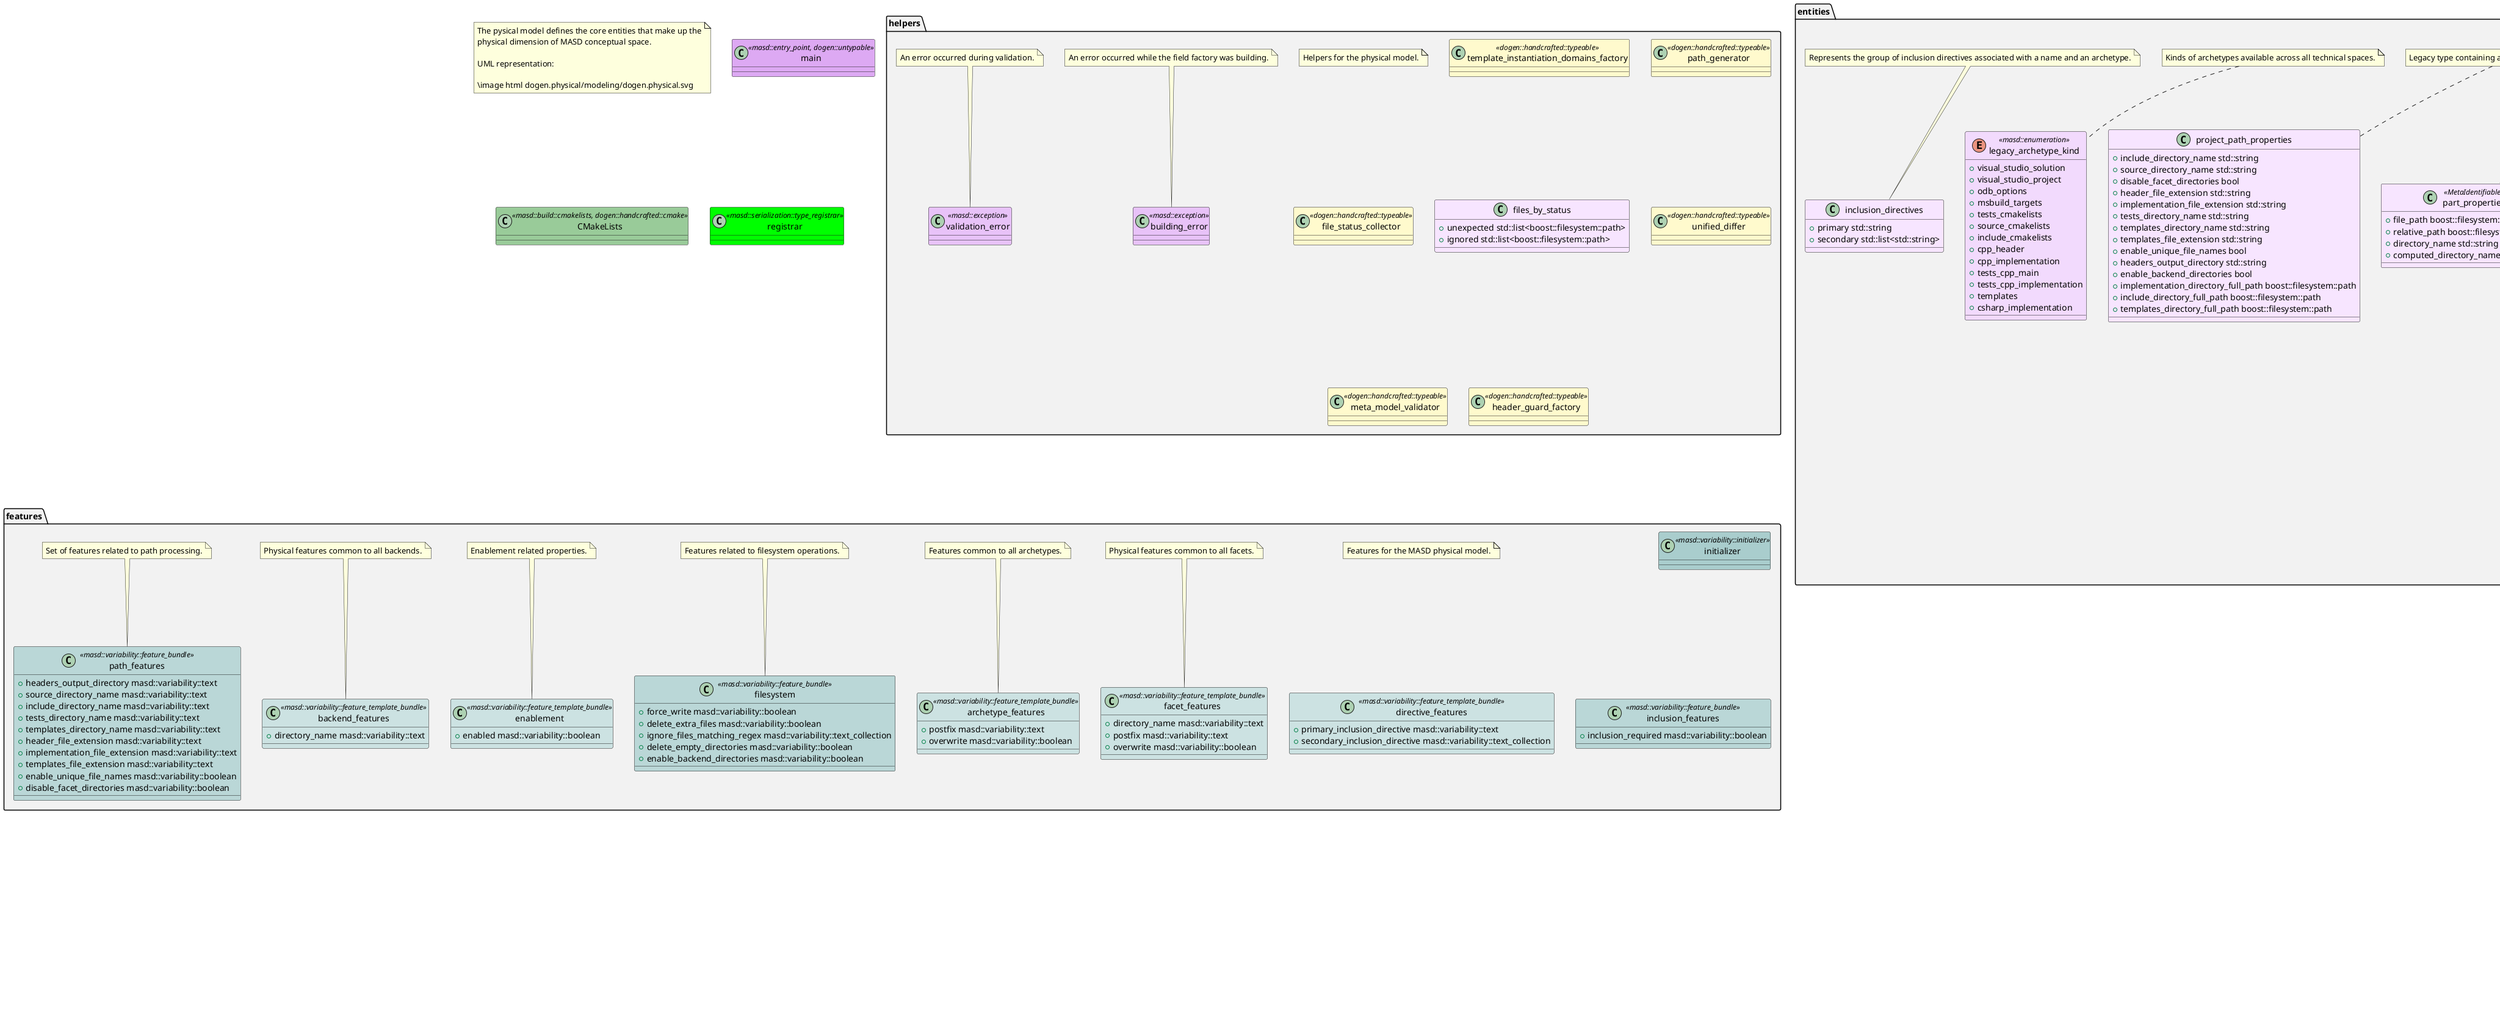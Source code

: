 @startuml
set namespaceSeparator ::
note as N1
The pysical model defines the core entities that make up the
physical dimension of MASD conceptual space.

UML representation:

\image html dogen.physical/modeling/dogen.physical.svg
end note

class main <<masd::entry_point, dogen::untypable>> #DDA9F3 {
}

class CMakeLists <<masd::build::cmakelists, dogen::handcrafted::cmake>> #99CB99 {
}

namespace helpers #F2F2F2 {
    note as helpers_1
Helpers for the physical model.
    end note

    class template_instantiation_domains_factory <<dogen::handcrafted::typeable>> #FFFACD {
    }

    class building_error <<masd::exception>> #E8C2F8 {
    }

    note top of  building_error
An error occurred while the field factory was building.
    end note

    class path_generator <<dogen::handcrafted::typeable>> #FFFACD {
    }

    class file_status_collector <<dogen::handcrafted::typeable>> #FFFACD {
    }

    class files_by_status #F7E5FF {
        +{field} unexpected std::list<boost::filesystem::path>
        +{field} ignored std::list<boost::filesystem::path>
    }

    class unified_differ <<dogen::handcrafted::typeable>> #FFFACD {
    }

    class meta_model_validator <<dogen::handcrafted::typeable>> #FFFACD {
    }

    class validation_error <<masd::exception>> #E8C2F8 {
    }

    note top of  validation_error
An error occurred during validation.
    end note

    class header_guard_factory <<dogen::handcrafted::typeable>> #FFFACD {
    }

}

namespace entities #F2F2F2 {
    note as entities_1
Defines the MASD physical space.
    end note

    class meta_model <<ContainingMetaElement>> #F7E5FF {
        +{field} template_instantiation_domains std::unordered_map<std::string, std::vector<std::string>>
        +{field} backends std::list<backend>
        +{field} indexed_names identification::entities::physical_meta_name_indices
    }

    note top of  meta_model
Describes the geometry of physical space.

Provides details of the backends available in the current instance of Dogen.
    end note

    class backend <<ContainingMetaElement, HasTechnicalSpace>> #F7E5FF {
        +{field} parts std::unordered_map<identification::entities::physical_meta_id, part>
        +{field} facets std::unordered_map<identification::entities::physical_meta_id, facet>
        +{field} archetypes std::unordered_map<identification::entities::physical_meta_id, archetype>
        +{field} archetype_kinds std::unordered_map<std::string, archetype_kind>
    }

    note top of  backend
Represents a meta-region in physical space with archetypes for a primary technical
space, and associated secondary technical spaces.
    end note

    class part <<ContainingMetaElement>> #F7E5FF {
        +{field} path_configuration path_configuration
        +{field} facets std::unordered_map<identification::entities::physical_meta_id, facet>
        +{field} archetypes std::unordered_map<identification::entities::physical_meta_id, archetype>
        +{field} requires_relative_path bool
    }

    note top of  part
Represents a meta-region in physical space with archetypes for a given part of a
component in a backend.
    end note

    class path_configuration #F7E5FF {
        +{field} external_modules path_contribution_type
        +{field} model_modules path_contribution_type
        +{field} facet path_contribution_type
        +{field} internal_modules path_contribution_type
    }

    note top of  path_configuration
Describes how paths are handled within a part.
    end note

    enum path_contribution_type <<masd::enumeration>> #F2DAFD {
        +{field} none
        +{field} as_directories
        +{field} as_path_components
    }

    note top of  path_contribution_type
Different kinds of contributions that can be made to the final path computation.
    end note

    class facet <<ContainingMetaElement, Postfixable>> #F7E5FF {
        +{field} archetypes std::unordered_map<identification::entities::physical_meta_id, archetype>
        +{field} helpers std::unordered_map<identification::entities::physical_meta_id, helper>
        +{field} default_archetype_for_logical_meta_model_id std::unordered_map<std::string, archetype>
    }

    note top of  facet
Represents a meta-region in physical space with archetypes for a given theme.
    end note

    class archetype <<MetaElement, Postfixable, Associatable, HasTechnicalSpace>> #F7E5FF {
        +{field} archetype_kind_id std::string
        +{field} logical_meta_element_id identification::entities::logical_meta_id
        +{field} part identification::entities::physical_meta_id
        +{field} relations relations
    }

    note top of  archetype
Represents a meta-artefact.
    end note

    class archetype_kind <<Describable>> #F7E5FF {
        +{field} id std::string
        +{field} file_extension std::string
    }

    note top of  archetype_kind
Represents a type of archetypes.
    end note

    class model <<Element>> #F7E5FF {
        +{field} technical_space std::string
        +{field} managed_directories std::list<boost::filesystem::path>
        +{field} outputting_properties outputting_properties
        +{field} orphan_artefacts std::list<boost::shared_ptr<physical::entities::artefact>>
        +{field} meta_model_properties meta_model_properties
        +{field} has_generatable_artefacts bool
        +{field} regions_by_logical_id std::unordered_map<identification::entities::logical_id, region>
    }

    note top of  model
Collection of entities representing objects in physical space.
    end note

    class Describable <<masd::object_template>> #E3B6F6 {
        +{field} description std::string
    }

    class MetaNameable <<masd::object_template>> #E3B6F6 {
        +{field} meta_name identification::entities::physical_meta_name
    }

    note top of  MetaNameable
Ability to have a meta-name.
    end note

    class Labelable <<masd::object_template>> #E3B6F6 {
        +{field} labels std::list<identification::entities::label>
    }

    note top of  Labelable
The ability to attach labels to an element.
    end note

    class MetaElement <<masd::object_template>> #E3B6F6 {
    }

    entities::Describable <|-- entities::MetaElement
    entities::MetaNameable <|-- entities::MetaElement
    entities::Labelable <|-- entities::MetaElement
    class ContainingMetaElement <<masd::object_template>> #E3B6F6 {
        +{field} directory_name std::string
    }

    entities::MetaElement <|-- entities::ContainingMetaElement
    note top of  ContainingMetaElement
The meta-element can contain other meta-elements.
    end note

    class Postfixable <<masd::object_template>> #E3B6F6 {
        +{field} postfix std::string
    }

    class artefact <<Element, HasTechnicalSpace>> #F7E5FF {
        +{field} file_path boost::filesystem::path
        +{field} content std::string
        +{field} path_properties path_properties
        +{field} dependencies std::vector<boost::filesystem::path>
        +{field} unified_diff std::string
        +{field} operation operation
        +{field} enablement_properties enablement_properties
        +{field} formatting_input std::string
        +{field} relations relation_properties
    }

    note top of  artefact
Represents an entity in physical space.
    end note

    class Configurable <<masd::object_template>> #E3B6F6 {
        +{field} configuration boost::shared_ptr<variability::entities::configuration>
    }

    note top of  Configurable
Ability to have meta-data associated.
    end note

    class Provenance <<masd::object_template>> #E3B6F6 {
        +{field} provenance identification::entities::logical_provenance
    }

    note top of  Provenance
Properties related to the origin of the modeling element.
    end note

    class Nameable <<masd::object_template>> #E3B6F6 {
        +{field} name identification::entities::physical_name
    }

    note top of  Nameable
Ability to have a name.
    end note

    class LogicalPhysicalSpaceIdentity <<masd::object_template>> #E3B6F6 {
        +{field} id identification::entities::logical_meta_physical_id
    }

    class Element <<masd::object_template>> #E3B6F6 {
    }

    entities::MetaNameable <|-- entities::Element
    entities::Configurable <|-- entities::Element
    entities::Provenance <|-- entities::Element
    entities::Nameable <|-- entities::Element
    entities::LogicalPhysicalSpaceIdentity <|-- entities::Element
    class outputting_properties #F7E5FF {
        +{field} force_write bool
        +{field} delete_extra_files bool
        +{field} ignore_files_matching_regex std::vector<std::string>
        +{field} delete_empty_directories bool
    }

    note top of  outputting_properties
Properties related to outputting.
    end note

    class operation #F7E5FF {
        +{field} type operation_type
        +{field} reason operation_reason
    }

    note top of  operation
Operation to apply to an artefact.
    end note

    enum operation_type <<masd::enumeration>> #F2DAFD {
        +{field} create_only
        +{field} write
        +{field} ignore
        +{field} remove
    }

    note top of  operation_type
Operation to perform to a given artefact.
    end note

    enum operation_reason <<masd::enumeration>> #F2DAFD {
        +{field} newly_generated
        +{field} changed_generated
        +{field} unchanged_generated
        +{field} already_exists
        +{field} ignore_generated
        +{field} force_write
        +{field} unexpected
        +{field} ignore_unexpected
        +{field} ignore_regex
    }

    note top of  operation_reason
Reasons for performing an operation.
    end note

    class Associatable <<masd::object_template>> #E3B6F6 {
        +{field} depends std::list<std::string>
        +{field} generates std::list<std::string>
        +{field} generated_by std::string
    }

    note top of  Associatable
The meta-element is associated with other meta-elements
    end note

    class model_set <<Nameable>> #F7E5FF {
        +{field} models std::list<model>
    }

    note top of  model_set
Represents a set of related physical models.
    end note

    enum relation_status <<masd::enumeration, dogen::convertible>> #F2DAFD {
        +{field} not_relatable
        +{field} relatable
        +{field} facet_default
    }

    note top of  relation_status
Status of a given archetype with regards to being related to other archetypes.
    end note

    class constant_relation <<Urnable, Labelable>> #F7E5FF {
        +{field} logical_model_element_id std::string
    }

    note top of  constant_relation
Represents a relation between archetypes, fixed to a logical model element.
    end note

    class variable_relation <<Urnable>> #F7E5FF {
        +{field} type variable_relation_type
    }

    class Urnable <<masd::object_template>> #E3B6F6 {
        +{field} original_urn std::string
        +{field} resolved_urn std::string
    }

    enum variable_relation_type <<masd::enumeration>> #F2DAFD {
        +{field} self
        +{field} parent
        +{field} child
        +{field} transparent
        +{field} opaque
        +{field} associative_key
        +{field} visitation
    }

    note top of  variable_relation_type
Lists all of the valid variable relation types.
    end note

    class relations #F7E5FF {
        +{field} status relation_status
        +{field} constant std::list<constant_relation>
        +{field} variable std::list<variable_relation>
        +{field} hard_coded std::list<hard_coded_relation>
    }

    note top of  relations
Models relationships between archetypes.
    end note

    class hard_coded_relation #F7E5FF {
        +{field} value std::string
    }

    note top of  hard_coded_relation
Relations against hard-coded values.
    end note

    class region <<Configurable, Provenance>> #F7E5FF {
        +{field} artefacts_by_archetype std::unordered_map<identification::entities::physical_meta_id, boost::shared_ptr<physical::entities::artefact>>
        +{field} archetype_for_role std::unordered_map<std::string, identification::entities::physical_meta_id>
        +{field} is_generatable bool
    }

    note top of  region
Represents a region of logical-physical space fixed at one logical point.
    end note

    class enablement_properties #F7E5FF {
        +{field} enabled bool
        +{field} overwrite bool
        +{field} facet_enabled boost::optional<bool>
        +{field} archetype_enabled boost::optional<bool>
        +{field} facet_overwrite boost::optional<bool>
        +{field} archetype_overwrite boost::optional<bool>
    }

    note top of  enablement_properties
Stores the properties related to the enablement.
    end note

    class backend_properties <<MetaIdentifiable>> #F7E5FF {
        +{field} enabled bool
        +{field} file_path boost::filesystem::path
        +{field} technical_space_version std::string
        +{field} enable_backend_directories bool
        +{field} directory_name std::string
        +{field} computed_directory_name std::string
    }

    note top of  backend_properties
Properties related to the backend.
    end note

    class archetype_kind_properties <<MetaNameable>> #F7E5FF {
        +{field} file_extension std::string
    }

    class facet_properties <<MetaIdentifiable>> #F7E5FF {
        +{field} enabled bool
        +{field} overwrite bool
        +{field} directory_name std::string
        +{field} computed_directory_name std::string
        +{field} postfix std::string
        +{field} computed_postfix std::string
    }

    note top of  facet_properties
Properties related to the facet.
    end note

    class archetype_properties <<MetaIdentifiable>> #F7E5FF {
        +{field} enabled bool
        +{field} overwrite boost::optional<bool>
        +{field} postfix std::string
        +{field} computed_postfix std::string
        +{field} backend_properties backend_properties
        +{field} facet_properties facet_properties
        +{field} part_properties part_properties
    }

    note top of  archetype_properties
Properties related to the archetype.
    end note

    class meta_model_properties #F7E5FF {
        +{field} output_directory_path boost::filesystem::path
        +{field} file_path boost::filesystem::path
        +{field} backend_properties std::unordered_map<identification::entities::physical_meta_id, backend_properties>
        +{field} facet_properties std::unordered_map<identification::entities::physical_meta_id, facet_properties>
        +{field} archetype_properties std::unordered_map<identification::entities::physical_meta_id, archetype_properties>
        +{field} archetype_kind_properties std::unordered_map<identification::entities::physical_meta_id, archetype_kind_properties>
        +{field} part_properties std::unordered_map<identification::entities::physical_meta_id, part_properties>
        +{field} enabled_backends std::unordered_set<identification::entities::physical_meta_id>
        +{field} enabled_archetype_for_element std::unordered_set<identification::entities::logical_meta_physical_id>
        +{field} project_path_properties project_path_properties
    }

    note top of  meta_model_properties
Meta-model configuration supplied by this model.

The meta-model properties represent a set of variability overrides supplied on top
of the existing physical meta-model. In addition, the properties also contain
computed values on the back of physical transforms.
    end note

    class part_properties <<MetaIdentifiable>> #F7E5FF {
        +{field} file_path boost::filesystem::path
        +{field} relative_path boost::filesystem::path
        +{field} directory_name std::string
        +{field} computed_directory_name std::string
    }

    note top of  part_properties
Properties related to the part.
    end note

    class path_properties #F7E5FF {
        +{field} file_path boost::filesystem::path
        +{field} header_guard std::string
        +{field} inclusion_path boost::filesystem::path
        +{field} inclusion_directives inclusion_directives
        +{field} inclusion_dependencies std::list<std::string>
        +{field} using_dependencies std::list<std::string>
        +{field} relative_path boost::filesystem::path
    }

    class project_path_properties #F7E5FF {
        +{field} include_directory_name std::string
        +{field} source_directory_name std::string
        +{field} disable_facet_directories bool
        +{field} header_file_extension std::string
        +{field} implementation_file_extension std::string
        +{field} tests_directory_name std::string
        +{field} templates_directory_name std::string
        +{field} templates_file_extension std::string
        +{field} enable_unique_file_names bool
        +{field} headers_output_directory std::string
        +{field} enable_backend_directories bool
        +{field} implementation_directory_full_path boost::filesystem::path
        +{field} include_directory_full_path boost::filesystem::path
        +{field} templates_directory_full_path boost::filesystem::path
    }

    note top of  project_path_properties
Legacy type containing all proprties related to paths.
    end note

    class MetaIdentifiable <<masd::object_template>> #E3B6F6 {
        +{field} meta_id identification::entities::physical_meta_id
    }

    enum legacy_archetype_kind <<masd::enumeration>> #F2DAFD {
        +{field} visual_studio_solution
        +{field} visual_studio_project
        +{field} odb_options
        +{field} msbuild_targets
        +{field} tests_cmakelists
        +{field} source_cmakelists
        +{field} include_cmakelists
        +{field} cpp_header
        +{field} cpp_implementation
        +{field} tests_cpp_main
        +{field} tests_cpp_implementation
        +{field} templates
        +{field} csharp_implementation
    }

    note top of  legacy_archetype_kind
Kinds of archetypes available across all technical spaces.
    end note

    class relation_properties #F7E5FF {
        +{field} status relation_status
        +{field} relations std::list<std::string>
    }

    class inclusion_directives #F7E5FF {
        +{field} primary std::string
        +{field} secondary std::list<std::string>
    }

    note top of  inclusion_directives
Represents the group of inclusion directives associated with a name and an archetype.
    end note

    class HasTechnicalSpace <<masd::object_template>> #E3B6F6 {
        +{field} technical_space identification::entities::technical_space
    }

    class helper <<MetaElement, Associatable, HasTechnicalSpace>> #F7E5FF {
        +{field} relations relations
        +{field} part identification::entities::physical_meta_id
        +{field} family std::string
        +{field} owning_formatters std::list<identification::entities::physical_meta_id>
        +{field} owning_facets std::list<identification::entities::physical_meta_id>
    }

}

namespace features #F2F2F2 {
    note as features_1
Features for the MASD physical model.
    end note

    class facet_features <<masd::variability::feature_template_bundle>> #CCE2E2 {
        +{field} directory_name masd::variability::text
        +{field} postfix masd::variability::text
        +{field} overwrite masd::variability::boolean
    }

    note top of  facet_features
Physical features common to all facets.
    end note

    class archetype_features <<masd::variability::feature_template_bundle>> #CCE2E2 {
        +{field} postfix masd::variability::text
        +{field} overwrite masd::variability::boolean
    }

    note top of  archetype_features
Features common to all archetypes.
    end note

    class initializer <<masd::variability::initializer>> #A9CDCD {
    }

    class filesystem <<masd::variability::feature_bundle>> #BAD7D7 {
        +{field} force_write masd::variability::boolean
        +{field} delete_extra_files masd::variability::boolean
        +{field} ignore_files_matching_regex masd::variability::text_collection
        +{field} delete_empty_directories masd::variability::boolean
        +{field} enable_backend_directories masd::variability::boolean
    }

    note top of  filesystem
Features related to filesystem operations.
    end note

    class enablement <<masd::variability::feature_template_bundle>> #CCE2E2 {
        +{field} enabled masd::variability::boolean
    }

    note top of  enablement
Enablement related properties.
    end note

    class backend_features <<masd::variability::feature_template_bundle>> #CCE2E2 {
        +{field} directory_name masd::variability::text
    }

    note top of  backend_features
Physical features common to all backends.
    end note

    class path_features <<masd::variability::feature_bundle>> #BAD7D7 {
        +{field} headers_output_directory masd::variability::text
        +{field} source_directory_name masd::variability::text
        +{field} include_directory_name masd::variability::text
        +{field} tests_directory_name masd::variability::text
        +{field} templates_directory_name masd::variability::text
        +{field} header_file_extension masd::variability::text
        +{field} implementation_file_extension masd::variability::text
        +{field} templates_file_extension masd::variability::text
        +{field} enable_unique_file_names masd::variability::boolean
        +{field} disable_facet_directories masd::variability::boolean
    }

    note top of  path_features
Set of features related to path processing.
    end note

    class directive_features <<masd::variability::feature_template_bundle>> #CCE2E2 {
        +{field} primary_inclusion_directive masd::variability::text
        +{field} secondary_inclusion_directive masd::variability::text_collection
    }

    class inclusion_features <<masd::variability::feature_bundle>> #BAD7D7 {
        +{field} inclusion_required masd::variability::boolean
    }

}

namespace transforms #F2F2F2 {
    note as transforms_1
Contains all of the transforms needed to produce
models and meta-models for the physical model.
    end note

    class context <<dogen::typeable, dogen::pretty_printable>> #F7E5FF {
        +{field} diffing_configuration boost::optional<diffing_configuration>
        +{field} reporting_configuration boost::optional<reporting_configuration>
        +{field} dry_run_mode_enabled bool
        +{field} feature_model boost::shared_ptr<variability::entities::feature_model>
        +{field} meta_model boost::shared_ptr<entities::meta_model>
        +{field} tracer boost::shared_ptr<tracing::tracer>
        +{field} output_directory_path boost::filesystem::path
    }

    class transform_exception <<masd::exception>> #E8C2F8 {
    }

    class file_generation_chain <<dogen::handcrafted::typeable>> #FFFACD {
    }

    class write_artefacts_transform <<dogen::handcrafted::typeable>> #FFFACD {
    }

    class update_outputting_properties_transform <<dogen::handcrafted::typeable>> #FFFACD {
    }

    class remove_files_transform <<dogen::handcrafted::typeable>> #FFFACD {
    }

    class generate_report_transform <<dogen::handcrafted::typeable>> #FFFACD {
    }

    class model_post_processing_chain <<dogen::handcrafted::typeable>> #FFFACD {
    }

    class generate_diffs_transform <<dogen::handcrafted::typeable>> #FFFACD {
    }

    class gather_external_artefacts_transform <<dogen::handcrafted::typeable>> #FFFACD {
    }

    class generate_patch_transform <<dogen::handcrafted::typeable>> #FFFACD {
    }

    class mock_content_filler_transform <<dogen::handcrafted::typeable>> #FFFACD {
    }

    class operation_transform <<dogen::handcrafted::typeable>> #FFFACD {
    }

    class merge_transform <<dogen::handcrafted::typeable>> #FFFACD {
    }

    class meta_model_production_chain <<dogen::handcrafted::typeable>> #FFFACD {
    }

    class compute_name_indices_transform <<dogen::handcrafted::typeable>> #FFFACD {
    }

    class minimal_context <<dogen::typeable, dogen::pretty_printable>> #F7E5FF {
        +{field} tracer boost::shared_ptr<tracing::tracer>
    }

    note top of  minimal_context
Smallest possible context required for bootstrapping purposes.
    end note

    class meta_model_assembly_transform <<dogen::handcrafted::typeable>> #FFFACD {
    }

    class compute_template_instantiation_domains <<dogen::handcrafted::typeable>> #FFFACD {
    }

    class model_population_chain <<dogen::handcrafted::typeable>> #FFFACD {
    }

    class meta_model_properties_transform <<dogen::handcrafted::typeable>> #FFFACD {
    }

    class enablement_transform <<dogen::handcrafted::typeable>> #FFFACD {
    }

    class generability_transform <<dogen::handcrafted::typeable>> #FFFACD {
    }

    class paths_transform <<dogen::handcrafted::typeable>> #FFFACD {
    }

    class remove_regions_transform <<dogen::handcrafted::typeable>> #FFFACD {
    }

    class legacy_paths_transform <<dogen::handcrafted::typeable>> #FFFACD {
    }

    class relations_transform <<dogen::handcrafted::typeable>> #FFFACD {
    }

}

class registrar <<masd::serialization::type_registrar>> #00FF00 {
}

@enduml
